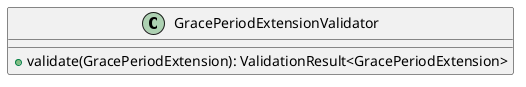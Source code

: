 @startuml

    class GracePeriodExtensionValidator [[GracePeriodExtensionValidator.html]] {
        +validate(GracePeriodExtension): ValidationResult<GracePeriodExtension>
    }

@enduml
